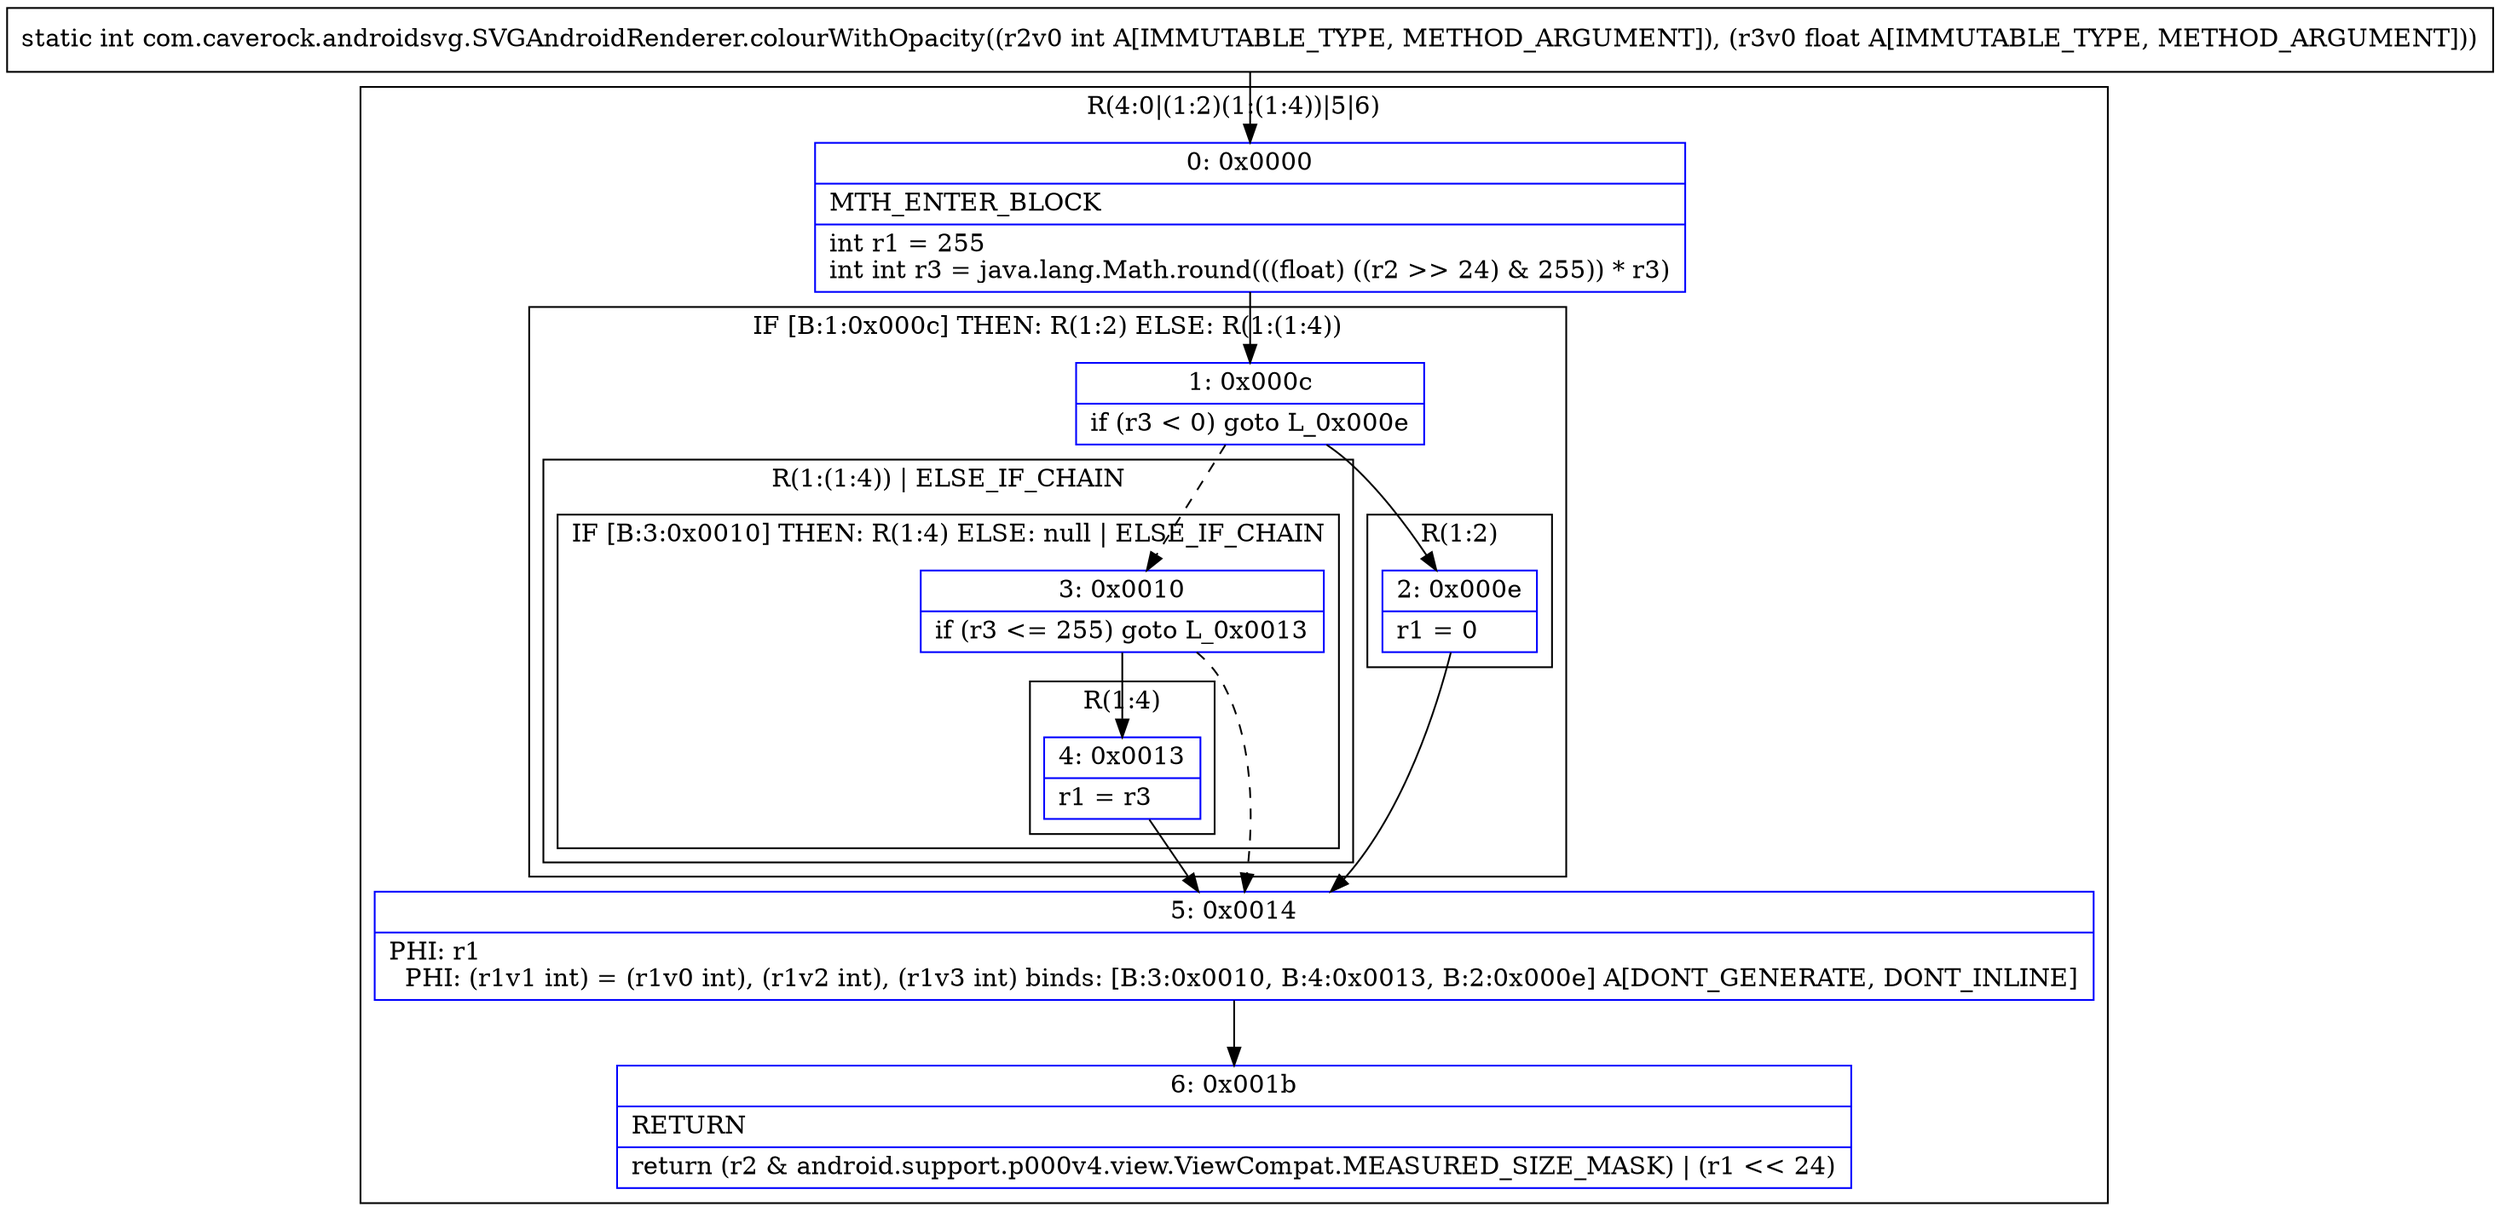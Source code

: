 digraph "CFG forcom.caverock.androidsvg.SVGAndroidRenderer.colourWithOpacity(IF)I" {
subgraph cluster_Region_1141436347 {
label = "R(4:0|(1:2)(1:(1:4))|5|6)";
node [shape=record,color=blue];
Node_0 [shape=record,label="{0\:\ 0x0000|MTH_ENTER_BLOCK\l|int r1 = 255\lint int r3 = java.lang.Math.round(((float) ((r2 \>\> 24) & 255)) * r3)\l}"];
subgraph cluster_IfRegion_1665969653 {
label = "IF [B:1:0x000c] THEN: R(1:2) ELSE: R(1:(1:4))";
node [shape=record,color=blue];
Node_1 [shape=record,label="{1\:\ 0x000c|if (r3 \< 0) goto L_0x000e\l}"];
subgraph cluster_Region_364326264 {
label = "R(1:2)";
node [shape=record,color=blue];
Node_2 [shape=record,label="{2\:\ 0x000e|r1 = 0\l}"];
}
subgraph cluster_Region_1955274224 {
label = "R(1:(1:4)) | ELSE_IF_CHAIN\l";
node [shape=record,color=blue];
subgraph cluster_IfRegion_1622860560 {
label = "IF [B:3:0x0010] THEN: R(1:4) ELSE: null | ELSE_IF_CHAIN\l";
node [shape=record,color=blue];
Node_3 [shape=record,label="{3\:\ 0x0010|if (r3 \<= 255) goto L_0x0013\l}"];
subgraph cluster_Region_2079333615 {
label = "R(1:4)";
node [shape=record,color=blue];
Node_4 [shape=record,label="{4\:\ 0x0013|r1 = r3\l}"];
}
}
}
}
Node_5 [shape=record,label="{5\:\ 0x0014|PHI: r1 \l  PHI: (r1v1 int) = (r1v0 int), (r1v2 int), (r1v3 int) binds: [B:3:0x0010, B:4:0x0013, B:2:0x000e] A[DONT_GENERATE, DONT_INLINE]\l}"];
Node_6 [shape=record,label="{6\:\ 0x001b|RETURN\l|return (r2 & android.support.p000v4.view.ViewCompat.MEASURED_SIZE_MASK) \| (r1 \<\< 24)\l}"];
}
MethodNode[shape=record,label="{static int com.caverock.androidsvg.SVGAndroidRenderer.colourWithOpacity((r2v0 int A[IMMUTABLE_TYPE, METHOD_ARGUMENT]), (r3v0 float A[IMMUTABLE_TYPE, METHOD_ARGUMENT])) }"];
MethodNode -> Node_0;
Node_0 -> Node_1;
Node_1 -> Node_2;
Node_1 -> Node_3[style=dashed];
Node_2 -> Node_5;
Node_3 -> Node_4;
Node_3 -> Node_5[style=dashed];
Node_4 -> Node_5;
Node_5 -> Node_6;
}

